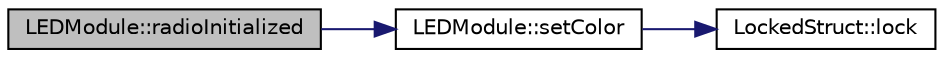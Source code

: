 digraph "LEDModule::radioInitialized"
{
  edge [fontname="Helvetica",fontsize="10",labelfontname="Helvetica",labelfontsize="10"];
  node [fontname="Helvetica",fontsize="10",shape=record];
  rankdir="LR";
  Node29 [label="LEDModule::radioInitialized",height=0.2,width=0.4,color="black", fillcolor="grey75", style="filled", fontcolor="black"];
  Node29 -> Node30 [color="midnightblue",fontsize="10",style="solid",fontname="Helvetica"];
  Node30 [label="LEDModule::setColor",height=0.2,width=0.4,color="black", fillcolor="white", style="filled",URL="$class_l_e_d_module.html#ab12cbc129d32a221d4ae69b9a72ba7fd",tooltip="Sets the color of the two dot stars. "];
  Node30 -> Node31 [color="midnightblue",fontsize="10",style="solid",fontname="Helvetica"];
  Node31 [label="LockedStruct::lock",height=0.2,width=0.4,color="black", fillcolor="white", style="filled",URL="$struct_locked_struct.html#aa207b98a1cd6c569a96e7d1d5565478f",tooltip="Lock this struct. "];
}
